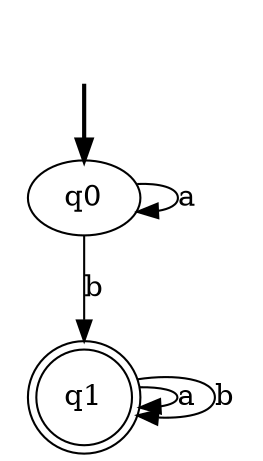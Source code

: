 digraph {
	fake0 [style=invisible]
	q1 [shape=doublecircle]
	q0 [root=true]
	fake0 -> q0 [style=bold]
	q0 -> q0 [label=a]
	q0 -> q1 [label=b]
	q1 -> q1 [label=a]
	q1 -> q1 [label=b]
}
